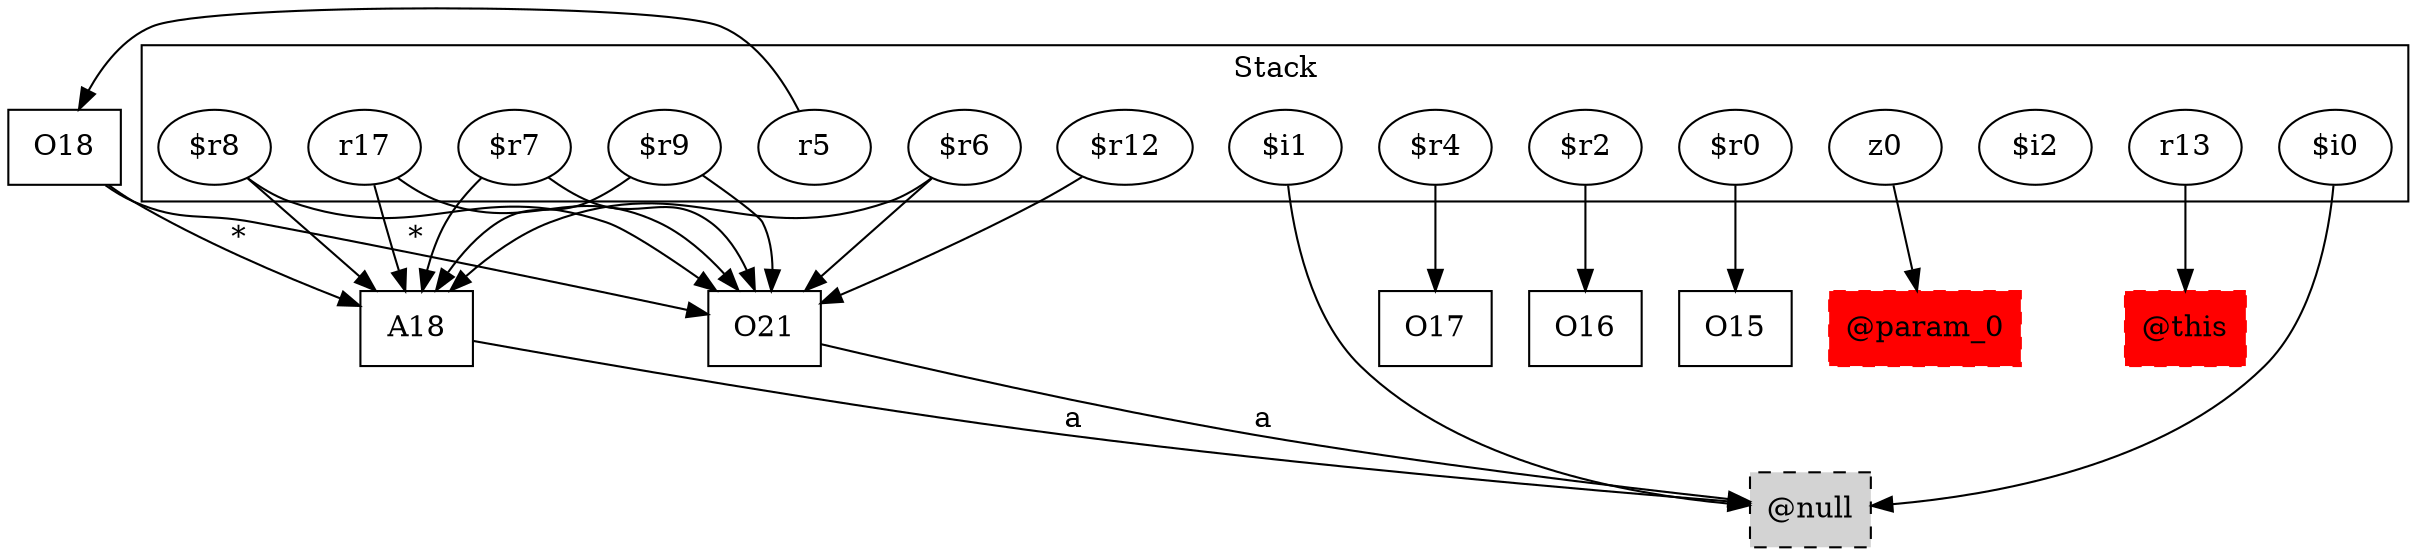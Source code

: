 digraph sample {
  rankDir="LR";
  subgraph cluster_0 {
    label="Stack"
    "r13"; "$r12"; "$i2"; "$r9"; "$i0"; "$i1"; "$r7"; "$r8"; "r5"; "$r6"; "$r4"; "$r2"; "$r0"; "z0"; "r17"; 
  }
  "r13" -> { "@this"[shape=box]};
  "$r12" -> { O21[shape=box]};
  "$i2" -> { };
  "$r9" -> { A18[shape=box]O21[shape=box]};
  "$i0" -> { "@null"[shape=box]};
  "$i1" -> { "@null"[shape=box]};
  "$r7" -> { A18[shape=box]O21[shape=box]};
  "$r8" -> { A18[shape=box]O21[shape=box]};
  "r5" -> { O18[shape=box]};
  "$r6" -> { A18[shape=box]O21[shape=box]};
  "$r4" -> { O17[shape=box]};
  "$r2" -> { O16[shape=box]};
  "$r0" -> { O15[shape=box]};
  "z0" -> { "@param_0"[shape=box]};
  "r17" -> { A18[shape=box]O21[shape=box]};
  "@null"[shape=box, style="filled,dashed"];
  O18 -> A18[label="*", weight="0.2"]
  O18 -> O21[label="*", weight="0.2"]
  A18 -> "@null"[label="a", weight="0.2"]
  "@this"[shape=box, style="filled,dashed"];
  "@param_0"[shape=box, style="filled,dashed"];
  O21 -> "@null"[label="a", weight="0.2"]
  "@this"[color="red"];
  "@param_0"[color="red"];
}
